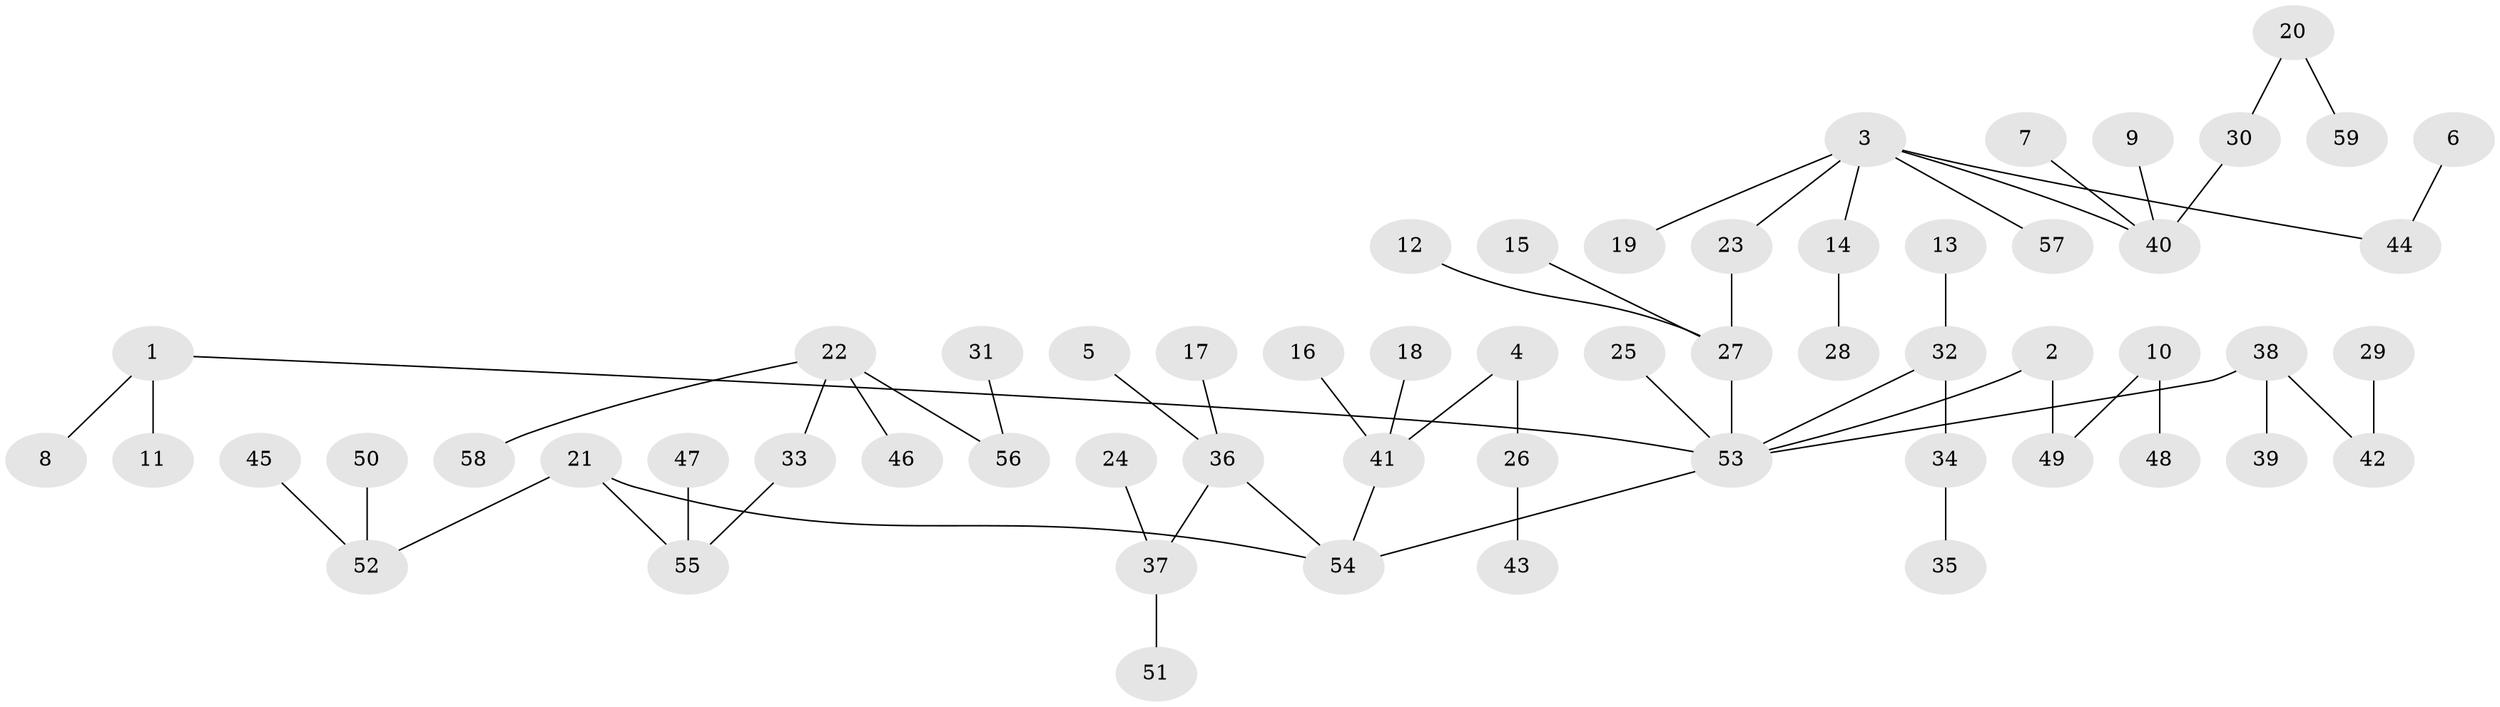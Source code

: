 // original degree distribution, {8: 0.008547008547008548, 5: 0.05982905982905983, 4: 0.03418803418803419, 3: 0.15384615384615385, 6: 0.017094017094017096, 2: 0.18803418803418803, 1: 0.5384615384615384}
// Generated by graph-tools (version 1.1) at 2025/02/03/09/25 03:02:27]
// undirected, 59 vertices, 58 edges
graph export_dot {
graph [start="1"]
  node [color=gray90,style=filled];
  1;
  2;
  3;
  4;
  5;
  6;
  7;
  8;
  9;
  10;
  11;
  12;
  13;
  14;
  15;
  16;
  17;
  18;
  19;
  20;
  21;
  22;
  23;
  24;
  25;
  26;
  27;
  28;
  29;
  30;
  31;
  32;
  33;
  34;
  35;
  36;
  37;
  38;
  39;
  40;
  41;
  42;
  43;
  44;
  45;
  46;
  47;
  48;
  49;
  50;
  51;
  52;
  53;
  54;
  55;
  56;
  57;
  58;
  59;
  1 -- 8 [weight=1.0];
  1 -- 11 [weight=1.0];
  1 -- 53 [weight=1.0];
  2 -- 49 [weight=1.0];
  2 -- 53 [weight=1.0];
  3 -- 14 [weight=1.0];
  3 -- 19 [weight=1.0];
  3 -- 23 [weight=1.0];
  3 -- 40 [weight=1.0];
  3 -- 44 [weight=1.0];
  3 -- 57 [weight=1.0];
  4 -- 26 [weight=1.0];
  4 -- 41 [weight=1.0];
  5 -- 36 [weight=1.0];
  6 -- 44 [weight=1.0];
  7 -- 40 [weight=1.0];
  9 -- 40 [weight=1.0];
  10 -- 48 [weight=1.0];
  10 -- 49 [weight=1.0];
  12 -- 27 [weight=1.0];
  13 -- 32 [weight=1.0];
  14 -- 28 [weight=1.0];
  15 -- 27 [weight=1.0];
  16 -- 41 [weight=1.0];
  17 -- 36 [weight=1.0];
  18 -- 41 [weight=1.0];
  20 -- 30 [weight=1.0];
  20 -- 59 [weight=1.0];
  21 -- 52 [weight=1.0];
  21 -- 54 [weight=1.0];
  21 -- 55 [weight=1.0];
  22 -- 33 [weight=1.0];
  22 -- 46 [weight=1.0];
  22 -- 56 [weight=1.0];
  22 -- 58 [weight=1.0];
  23 -- 27 [weight=1.0];
  24 -- 37 [weight=1.0];
  25 -- 53 [weight=1.0];
  26 -- 43 [weight=1.0];
  27 -- 53 [weight=1.0];
  29 -- 42 [weight=1.0];
  30 -- 40 [weight=1.0];
  31 -- 56 [weight=1.0];
  32 -- 34 [weight=1.0];
  32 -- 53 [weight=1.0];
  33 -- 55 [weight=1.0];
  34 -- 35 [weight=1.0];
  36 -- 37 [weight=1.0];
  36 -- 54 [weight=1.0];
  37 -- 51 [weight=1.0];
  38 -- 39 [weight=1.0];
  38 -- 42 [weight=1.0];
  38 -- 53 [weight=1.0];
  41 -- 54 [weight=1.0];
  45 -- 52 [weight=1.0];
  47 -- 55 [weight=1.0];
  50 -- 52 [weight=1.0];
  53 -- 54 [weight=1.0];
}
